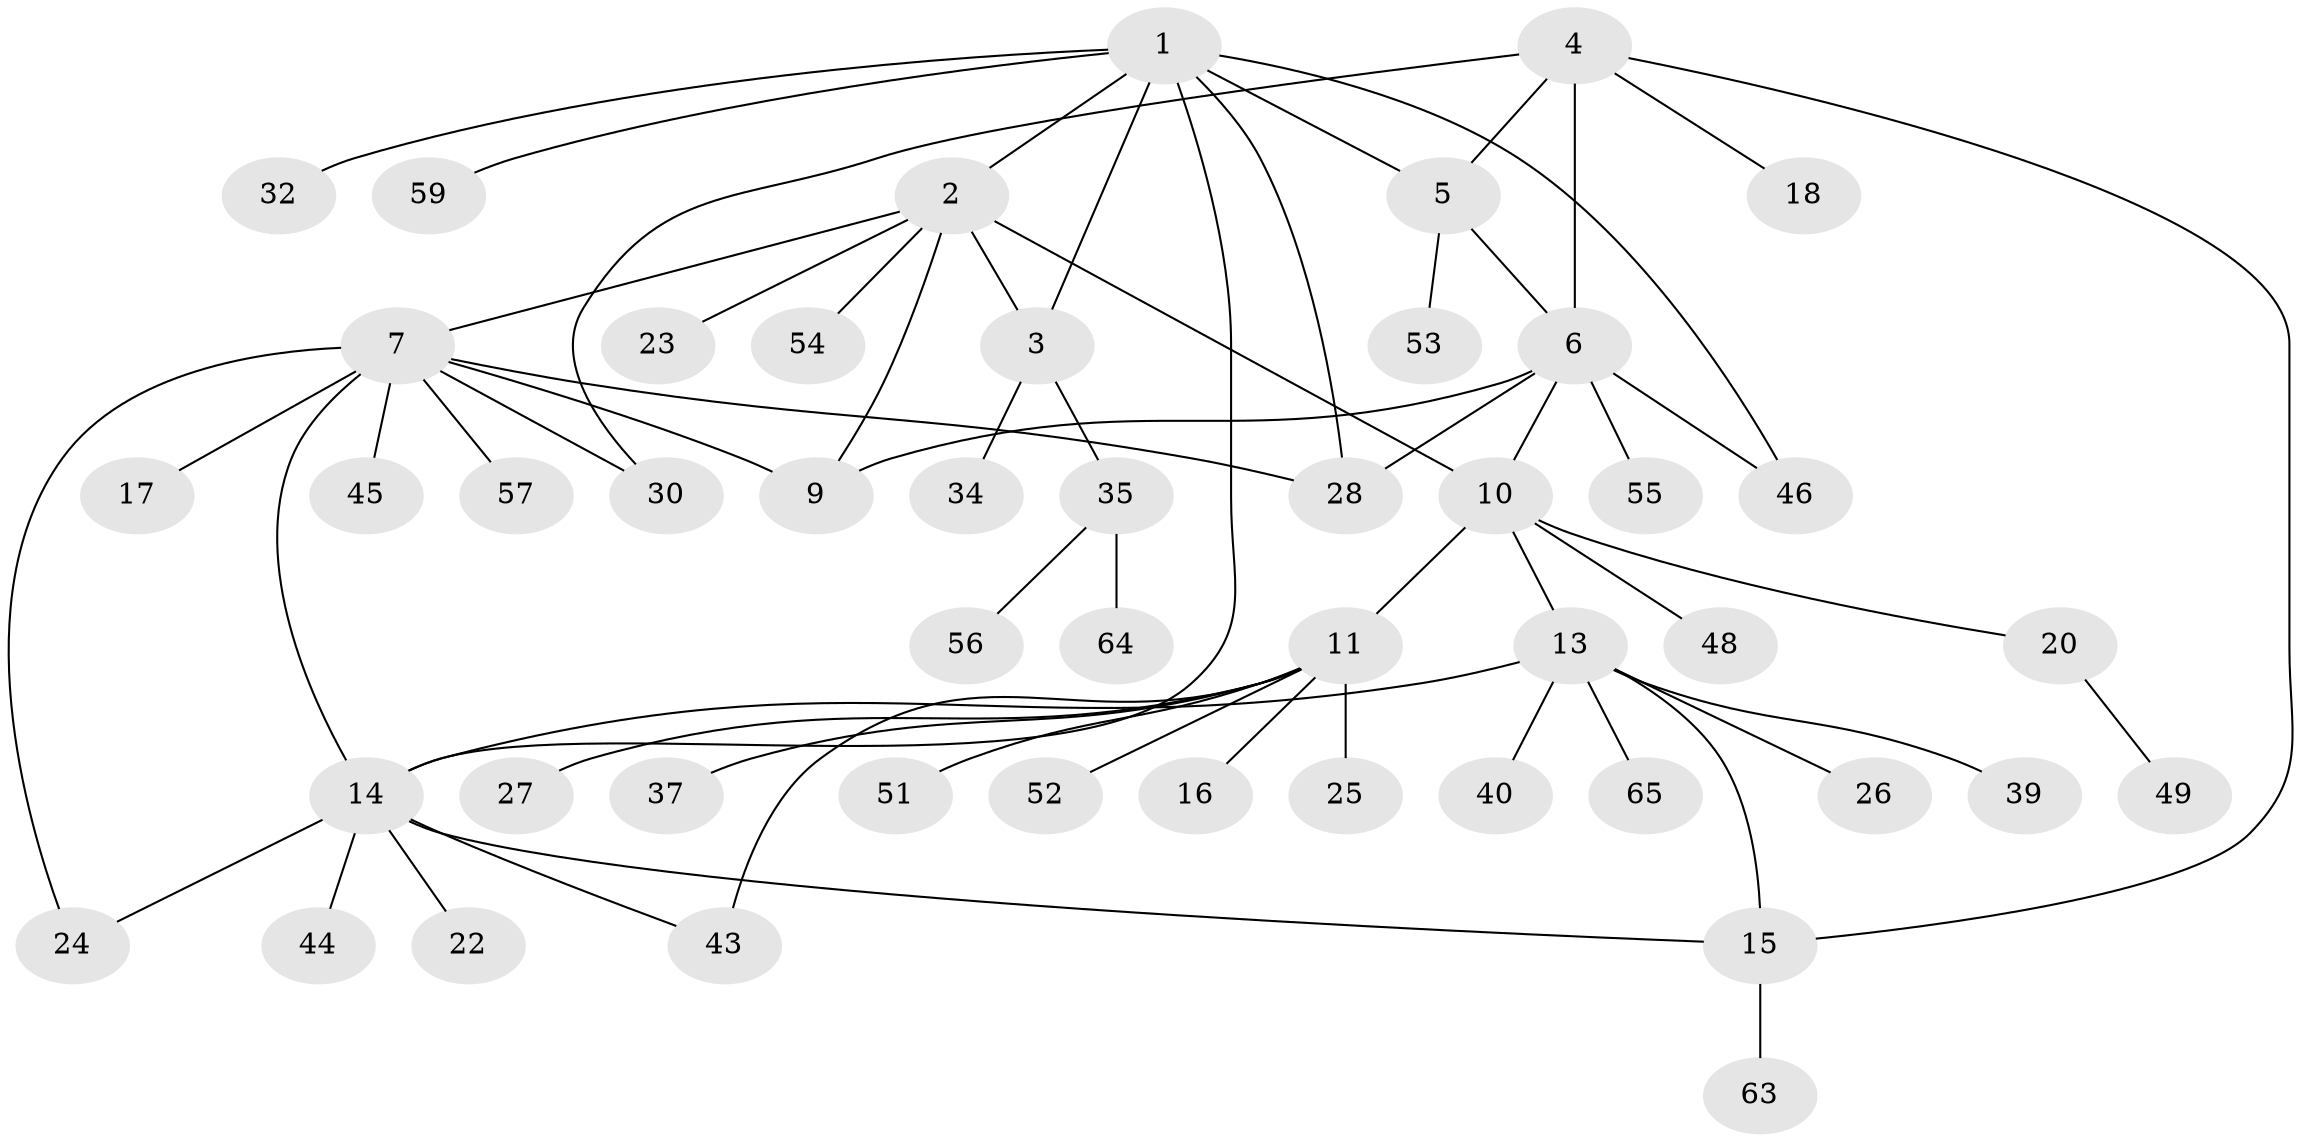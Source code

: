 // original degree distribution, {7: 0.045454545454545456, 4: 0.045454545454545456, 6: 0.030303030303030304, 5: 0.030303030303030304, 8: 0.015151515151515152, 9: 0.015151515151515152, 3: 0.09090909090909091, 10: 0.030303030303030304, 1: 0.5454545454545454, 2: 0.15151515151515152}
// Generated by graph-tools (version 1.1) at 2025/11/02/27/25 16:11:37]
// undirected, 48 vertices, 62 edges
graph export_dot {
graph [start="1"]
  node [color=gray90,style=filled];
  1 [super="+47"];
  2 [super="+8"];
  3;
  4 [super="+66"];
  5 [super="+62"];
  6 [super="+36"];
  7 [super="+29"];
  9 [super="+42"];
  10 [super="+12"];
  11 [super="+19"];
  13 [super="+21"];
  14 [super="+58"];
  15 [super="+31"];
  16;
  17 [super="+41"];
  18;
  20;
  22;
  23;
  24;
  25;
  26;
  27;
  28 [super="+33"];
  30;
  32;
  34;
  35 [super="+38"];
  37;
  39;
  40;
  43;
  44 [super="+50"];
  45;
  46 [super="+60"];
  48;
  49;
  51;
  52;
  53;
  54;
  55;
  56 [super="+61"];
  57;
  59;
  63;
  64;
  65;
  1 -- 2;
  1 -- 3;
  1 -- 5;
  1 -- 14;
  1 -- 28;
  1 -- 32;
  1 -- 59;
  1 -- 46;
  2 -- 3;
  2 -- 10 [weight=2];
  2 -- 23;
  2 -- 54;
  2 -- 7;
  2 -- 9;
  3 -- 34;
  3 -- 35;
  4 -- 5;
  4 -- 6;
  4 -- 15;
  4 -- 18;
  4 -- 30;
  5 -- 6;
  5 -- 53;
  6 -- 9;
  6 -- 28;
  6 -- 46;
  6 -- 55;
  6 -- 10;
  7 -- 9;
  7 -- 14 [weight=2];
  7 -- 17;
  7 -- 24;
  7 -- 30;
  7 -- 45;
  7 -- 57;
  7 -- 28;
  10 -- 11 [weight=2];
  10 -- 48;
  10 -- 20;
  10 -- 13;
  11 -- 16;
  11 -- 25;
  11 -- 27;
  11 -- 37;
  11 -- 43;
  11 -- 51;
  11 -- 52;
  13 -- 14;
  13 -- 15;
  13 -- 26;
  13 -- 39;
  13 -- 40;
  13 -- 65;
  14 -- 15;
  14 -- 22;
  14 -- 24;
  14 -- 43;
  14 -- 44;
  15 -- 63;
  20 -- 49;
  35 -- 56;
  35 -- 64;
}
